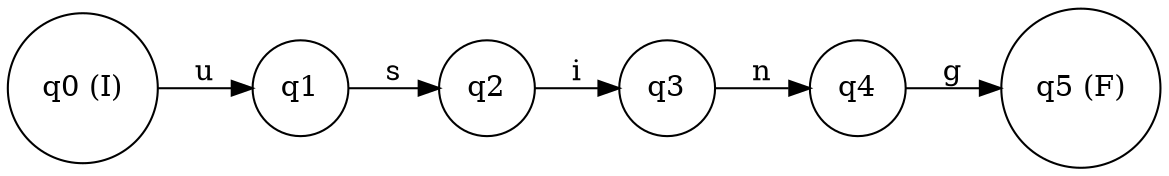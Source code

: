 digraph finite_state_machine {
rankdir=LR;
node [shape = circle];
q0 [label="q0 (I)"];
q1 [label="q1"];
q2 [label="q2"];
q3 [label="q3"];
q4 [label="q4"];
q5 [label="q5 (F)"];
q0 -> q1 [label="u"];
q1 -> q2 [label="s"];
q2 -> q3 [label="i"];
q3 -> q4 [label="n"];
q4 -> q5 [label="g"];
}